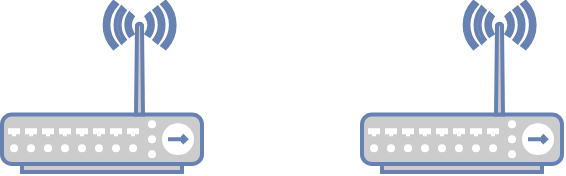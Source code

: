 <mxfile version="21.5.2" type="github">
  <diagram name="Page-1" id="VFRWDgxxv4eTWvXVUjLN">
    <mxGraphModel dx="1050" dy="555" grid="1" gridSize="10" guides="1" tooltips="1" connect="1" arrows="1" fold="1" page="1" pageScale="1" pageWidth="850" pageHeight="1100" math="0" shadow="0">
      <root>
        <mxCell id="0" />
        <mxCell id="1" parent="0" />
        <mxCell id="tMK-UNMMJ-_xrknyxAuZ-1" value="" style="fontColor=#0066CC;verticalAlign=top;verticalLabelPosition=bottom;labelPosition=center;align=center;html=1;outlineConnect=0;fillColor=#CCCCCC;strokeColor=#6881B3;gradientColor=none;gradientDirection=north;strokeWidth=2;shape=mxgraph.networks.wireless_hub;" vertex="1" parent="1">
          <mxGeometry x="110" y="400" width="100" height="85" as="geometry" />
        </mxCell>
        <mxCell id="tMK-UNMMJ-_xrknyxAuZ-2" value="" style="fontColor=#0066CC;verticalAlign=top;verticalLabelPosition=bottom;labelPosition=center;align=center;html=1;outlineConnect=0;fillColor=#CCCCCC;strokeColor=#6881B3;gradientColor=none;gradientDirection=north;strokeWidth=2;shape=mxgraph.networks.wireless_hub;" vertex="1" parent="1">
          <mxGeometry x="290" y="400" width="100" height="85" as="geometry" />
        </mxCell>
      </root>
    </mxGraphModel>
  </diagram>
</mxfile>

